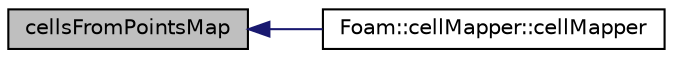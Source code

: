 digraph "cellsFromPointsMap"
{
  bgcolor="transparent";
  edge [fontname="Helvetica",fontsize="10",labelfontname="Helvetica",labelfontsize="10"];
  node [fontname="Helvetica",fontsize="10",shape=record];
  rankdir="LR";
  Node1 [label="cellsFromPointsMap",height=0.2,width=0.4,color="black", fillcolor="grey75", style="filled", fontcolor="black"];
  Node1 -> Node2 [dir="back",color="midnightblue",fontsize="10",style="solid",fontname="Helvetica"];
  Node2 [label="Foam::cellMapper::cellMapper",height=0.2,width=0.4,color="black",URL="$a00218.html#a2ca36d4d8d7dd38fddf8f3d7d35e794b",tooltip="Construct from mapPolyMesh. "];
}
